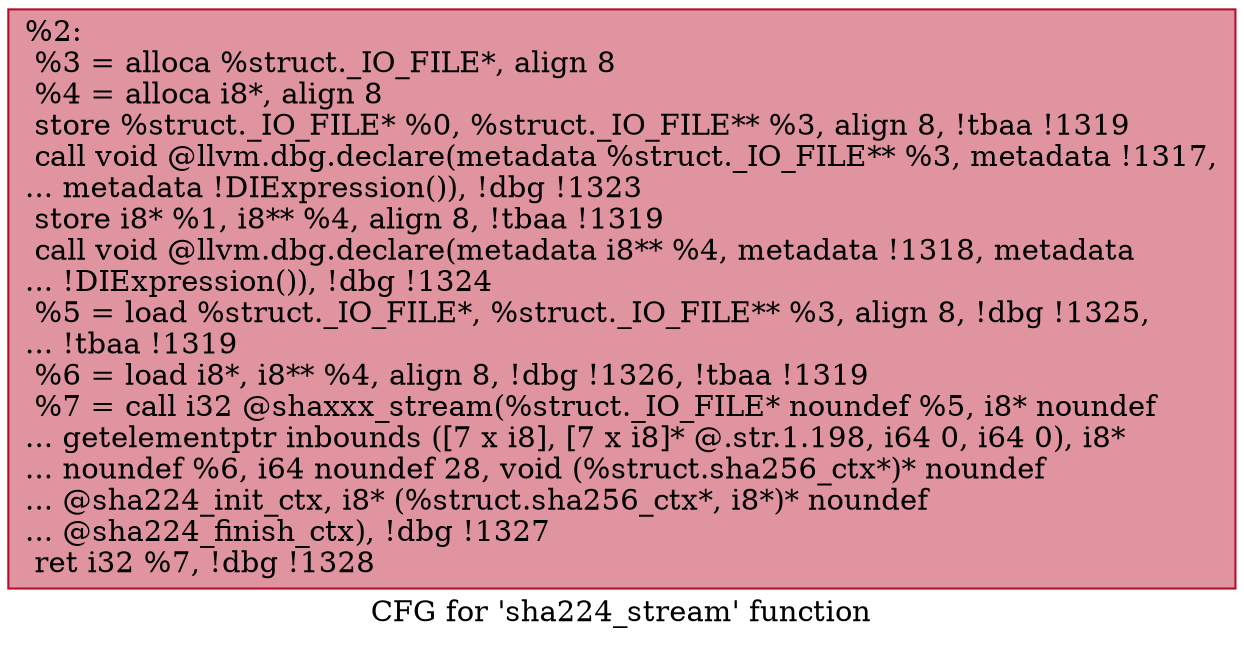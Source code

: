 digraph "CFG for 'sha224_stream' function" {
	label="CFG for 'sha224_stream' function";

	Node0x2150900 [shape=record,color="#b70d28ff", style=filled, fillcolor="#b70d2870",label="{%2:\l  %3 = alloca %struct._IO_FILE*, align 8\l  %4 = alloca i8*, align 8\l  store %struct._IO_FILE* %0, %struct._IO_FILE** %3, align 8, !tbaa !1319\l  call void @llvm.dbg.declare(metadata %struct._IO_FILE** %3, metadata !1317,\l... metadata !DIExpression()), !dbg !1323\l  store i8* %1, i8** %4, align 8, !tbaa !1319\l  call void @llvm.dbg.declare(metadata i8** %4, metadata !1318, metadata\l... !DIExpression()), !dbg !1324\l  %5 = load %struct._IO_FILE*, %struct._IO_FILE** %3, align 8, !dbg !1325,\l... !tbaa !1319\l  %6 = load i8*, i8** %4, align 8, !dbg !1326, !tbaa !1319\l  %7 = call i32 @shaxxx_stream(%struct._IO_FILE* noundef %5, i8* noundef\l... getelementptr inbounds ([7 x i8], [7 x i8]* @.str.1.198, i64 0, i64 0), i8*\l... noundef %6, i64 noundef 28, void (%struct.sha256_ctx*)* noundef\l... @sha224_init_ctx, i8* (%struct.sha256_ctx*, i8*)* noundef\l... @sha224_finish_ctx), !dbg !1327\l  ret i32 %7, !dbg !1328\l}"];
}
